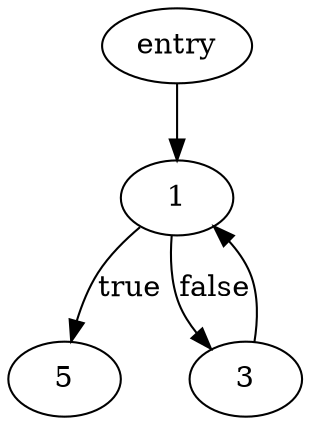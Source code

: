 digraph bar {
	0->1;
	1->5[ label=true ];
	1->3[ label=false ];
	3->1;
	0 [ label=entry ];
	1;
	3;
	5;

}

